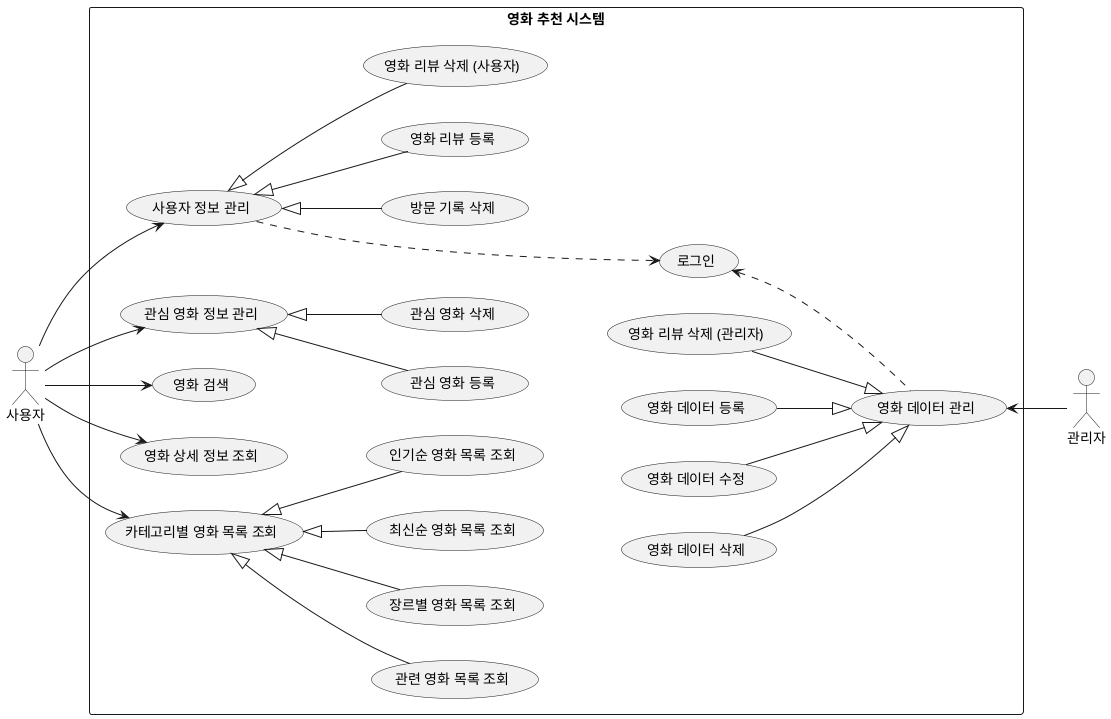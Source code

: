 @startuml

left to right direction
actor "사용자" as user
actor "관리자" as admin

rectangle "영화 추천 시스템" as MR {
    usecase "로그인" as UC01
    usecase "사용자 정보 관리" as UC02
    usecase "방문 기록 삭제" as UC03
    usecase "영화 리뷰 등록" as UC04
    usecase "영화 리뷰 삭제 (사용자)" as UC05
    usecase "관심 영화 정보 관리" as UC06
    usecase "관심 영화 등록" as UC07
    usecase "관심 영화 삭제" as UC08
    usecase "영화 검색" as UC09
    usecase "영화 상세 정보 조회" as UC10
    usecase "카테고리별 영화 목록 조회" as UC11
    usecase "관련 영화 목록 조회" as UC12
    usecase "장르별 영화 목록 조회" as UC13
    usecase "최신순 영화 목록 조회" as UC14
    usecase "인기순 영화 목록 조회" as UC15

    usecase "영화 데이터 관리" as UC16
    usecase "영화 리뷰 삭제 (관리자)" as UC17
    usecase "영화 데이터 등록" as UC18
    usecase "영화 데이터 수정" as UC19
    usecase "영화 데이터 삭제" as UC20
}

' 사용자와 연관된 유즈케이스
user --> UC02
UC02 ...> UC01
UC02 <|-- UC03
UC02 <|-- UC04
UC02 <|-- UC05
user --> UC06
UC06 <|-- UC07
UC06 <|-- UC08
user --> UC09
user --> UC10
user --> UC11
UC11 <|-- UC12
UC11 <|-- UC13
UC11 <|-- UC14
UC11 <|--UC15

' 관리자와 연관된 유즈케이스
UC16 <-- admin
UC01 <.. UC16
UC17 --|> UC16
UC18 --|> UC16
UC19 --|> UC16
UC20 --|> UC16

@enduml
